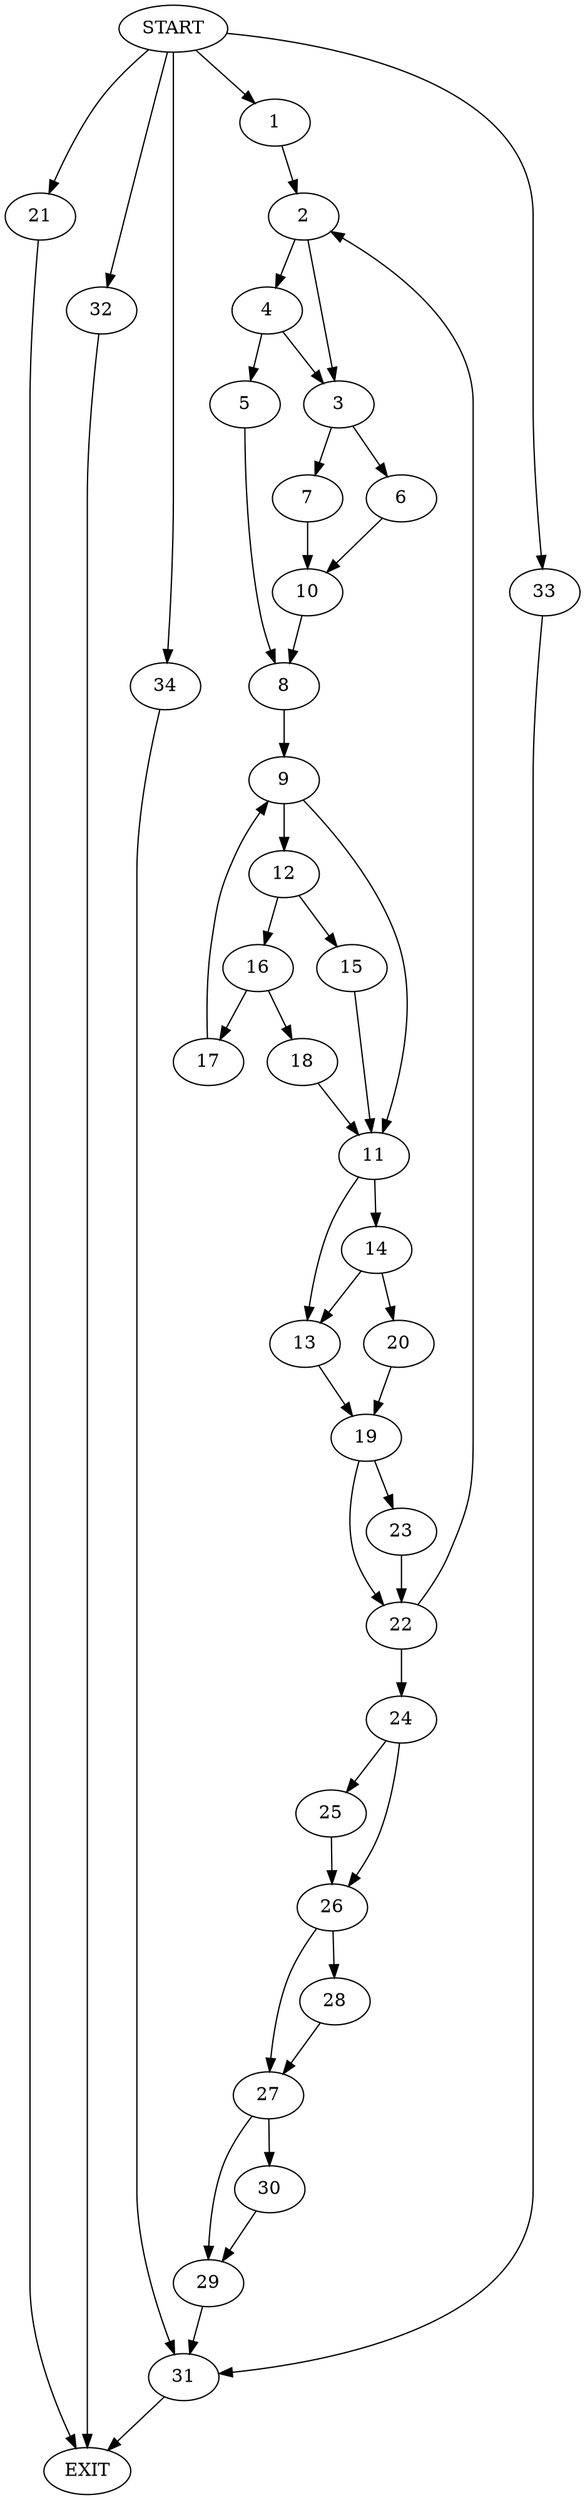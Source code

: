 digraph {
0 [label="START"]
35 [label="EXIT"]
0 -> 1
1 -> 2
2 -> 3
2 -> 4
4 -> 3
4 -> 5
3 -> 6
3 -> 7
5 -> 8
8 -> 9
6 -> 10
7 -> 10
10 -> 8
9 -> 11
9 -> 12
11 -> 13
11 -> 14
12 -> 15
12 -> 16
15 -> 11
16 -> 17
16 -> 18
18 -> 11
17 -> 9
13 -> 19
14 -> 13
14 -> 20
0 -> 21
21 -> 35
20 -> 19
19 -> 22
19 -> 23
22 -> 2
22 -> 24
23 -> 22
24 -> 25
24 -> 26
26 -> 27
26 -> 28
25 -> 26
27 -> 29
27 -> 30
28 -> 27
30 -> 29
29 -> 31
31 -> 35
0 -> 32
32 -> 35
0 -> 33
33 -> 31
0 -> 34
34 -> 31
}
